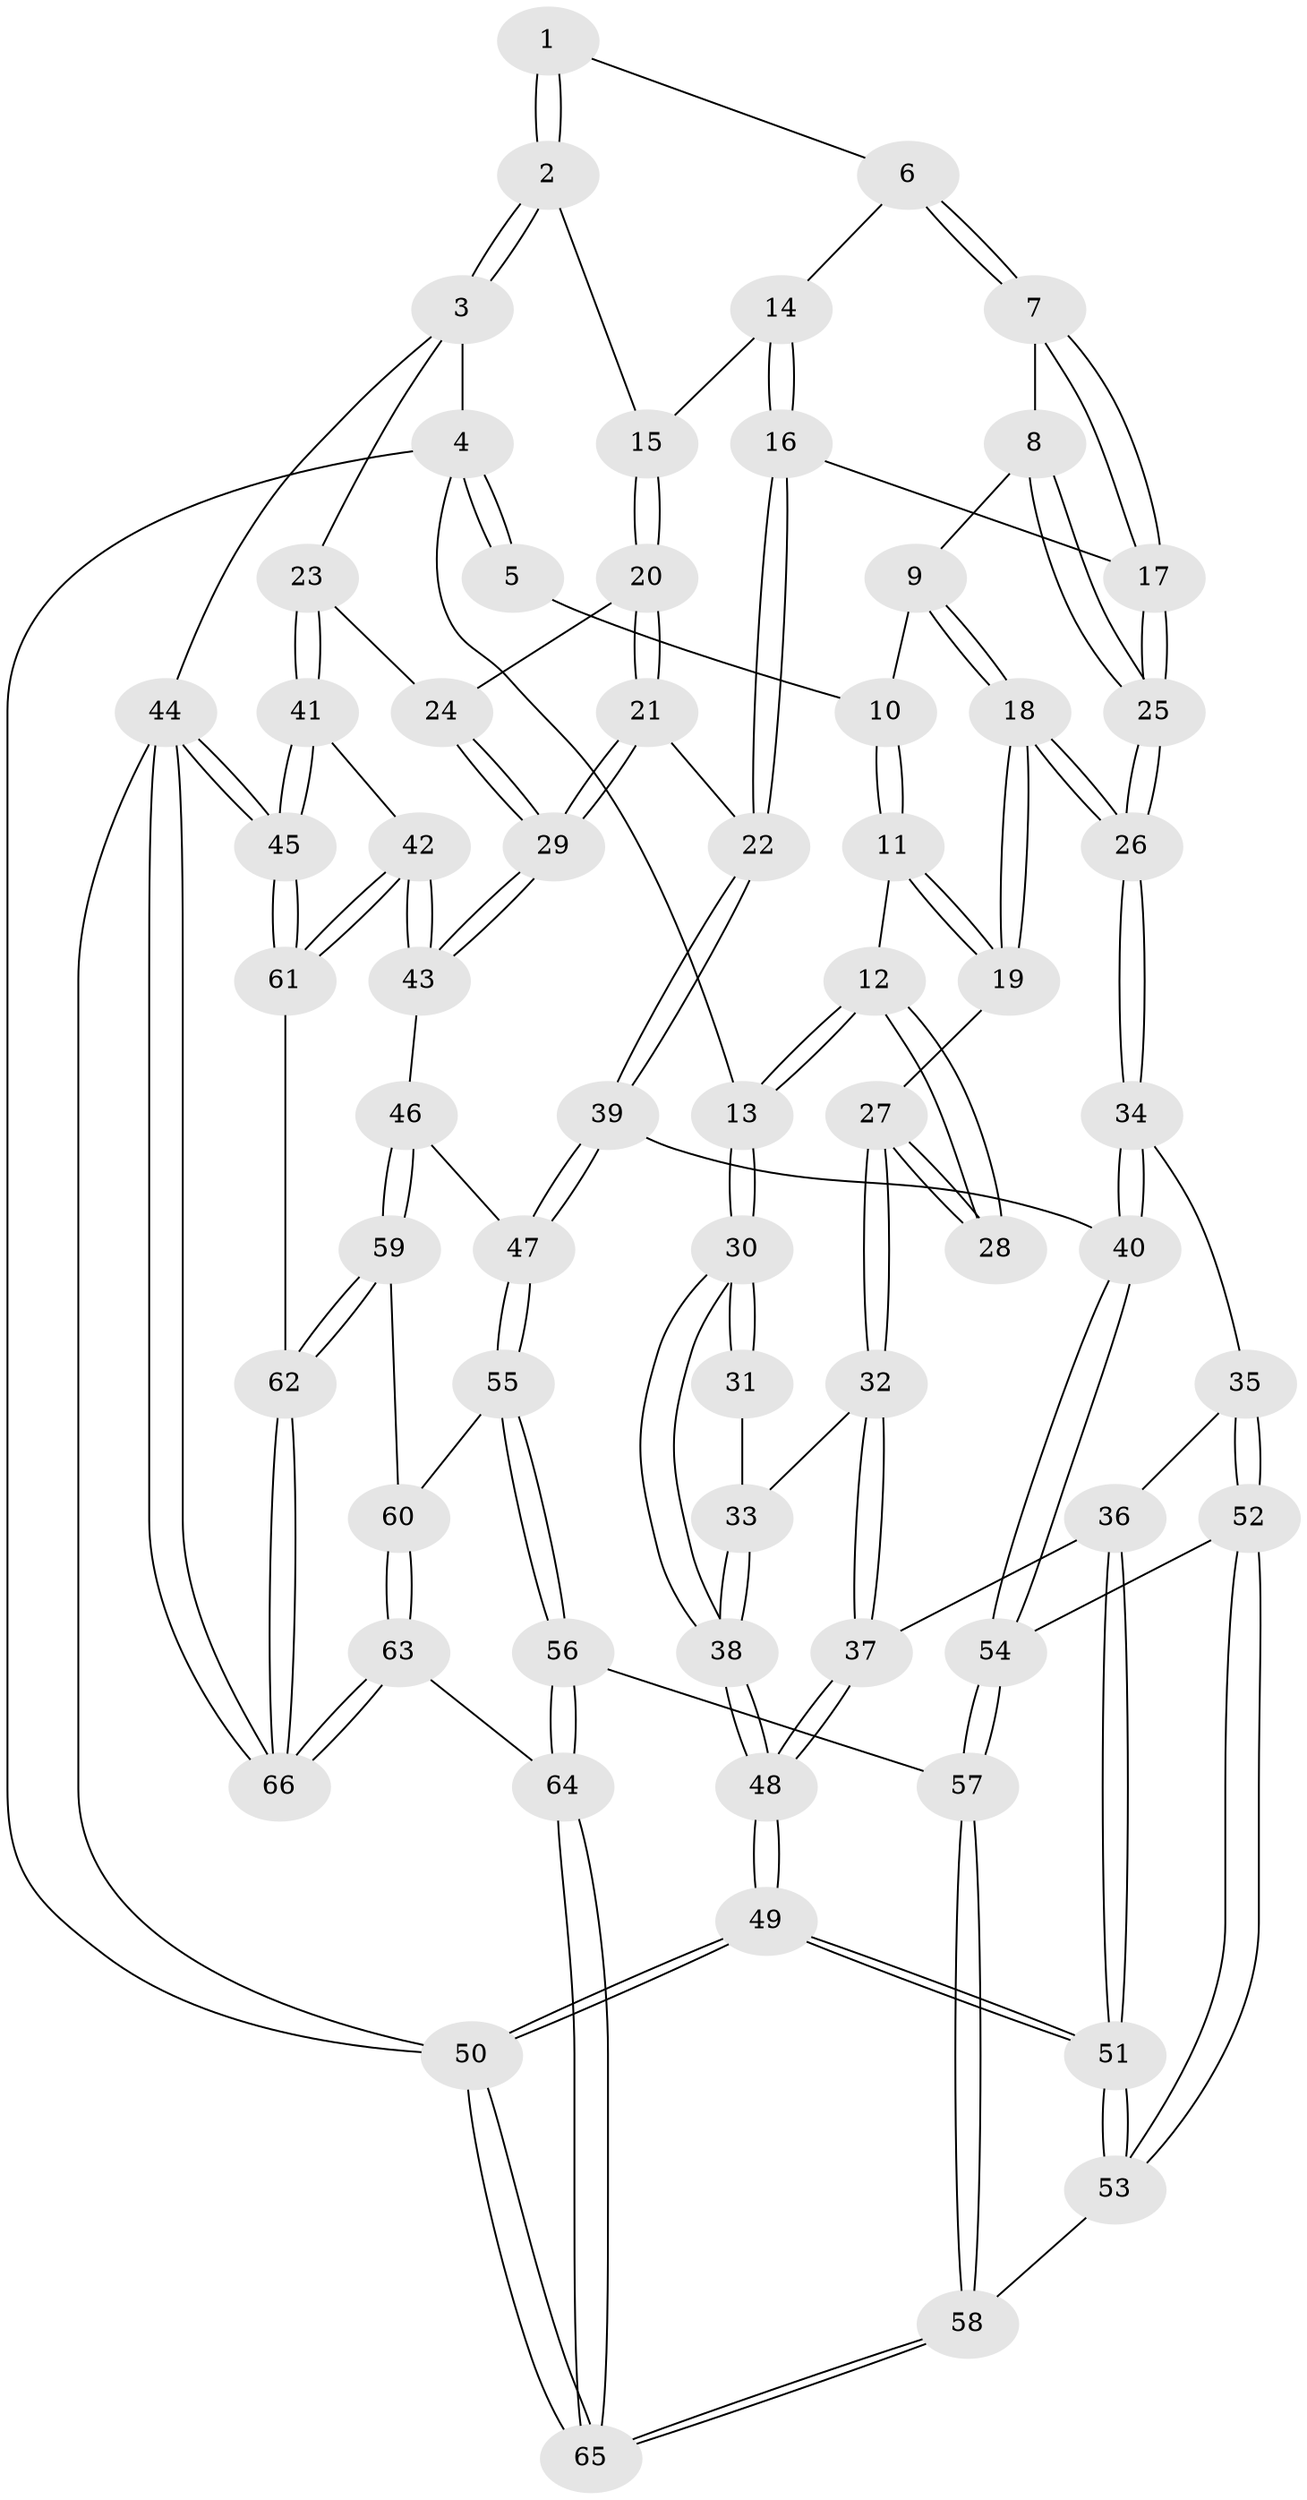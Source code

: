 // coarse degree distribution, {3: 0.15384615384615385, 6: 0.05128205128205128, 5: 0.358974358974359, 4: 0.41025641025641024, 2: 0.02564102564102564}
// Generated by graph-tools (version 1.1) at 2025/52/02/27/25 19:52:41]
// undirected, 66 vertices, 162 edges
graph export_dot {
graph [start="1"]
  node [color=gray90,style=filled];
  1 [pos="+0.2028239745182088+0"];
  2 [pos="+0.9983663259727479+0"];
  3 [pos="+1+0"];
  4 [pos="+0+0"];
  5 [pos="+0.14763410684344525+0"];
  6 [pos="+0.5636885153187189+0.13877315256718933"];
  7 [pos="+0.5144460152587164+0.2030809681021979"];
  8 [pos="+0.5023872693904886+0.20464923116336495"];
  9 [pos="+0.4397563920706952+0.1884242851100007"];
  10 [pos="+0.2024928398066785+0.020538324319382614"];
  11 [pos="+0.17847994699635694+0.18646478324809843"];
  12 [pos="+0+0.2667967560099939"];
  13 [pos="+0+0.2958396502562486"];
  14 [pos="+0.8493143400013435+0"];
  15 [pos="+0.9502391914772689+0"];
  16 [pos="+0.6573033544343185+0.4083340343826764"];
  17 [pos="+0.5790666184195438+0.31742727261914777"];
  18 [pos="+0.25215508506701745+0.34107248541942115"];
  19 [pos="+0.1996780247831627+0.301234871694171"];
  20 [pos="+0.8583344560401367+0.3227855128549427"];
  21 [pos="+0.7771072157167855+0.43718191436643533"];
  22 [pos="+0.6588143261723292+0.412381662831687"];
  23 [pos="+1+0.29813151251330827"];
  24 [pos="+0.9692909316161374+0.3698381820406558"];
  25 [pos="+0.3487793395873956+0.43897268169015147"];
  26 [pos="+0.33435173464723567+0.45541554791547734"];
  27 [pos="+0.17962130746380423+0.3142017257103474"];
  28 [pos="+0.1638307932728788+0.32019083757890815"];
  29 [pos="+0.8892107535790026+0.575901367071249"];
  30 [pos="+0+0.33819095890547846"];
  31 [pos="+0.09730736355140662+0.35887409228951783"];
  32 [pos="+0.10460169337011024+0.5201646435988737"];
  33 [pos="+0.06219566522717088+0.4363650771949921"];
  34 [pos="+0.33676800069080715+0.4687361275342984"];
  35 [pos="+0.22237354364866893+0.5648580419277888"];
  36 [pos="+0.12598968027238366+0.5518654458162552"];
  37 [pos="+0.10508809104806784+0.5232020142217738"];
  38 [pos="+0+0.39120408943410745"];
  39 [pos="+0.5122218547670587+0.5803972441745326"];
  40 [pos="+0.503752824961438+0.5757784553977363"];
  41 [pos="+1+0.6665758451305646"];
  42 [pos="+0.9990685660968964+0.6492035983135761"];
  43 [pos="+0.9099599553782989+0.6136561797839025"];
  44 [pos="+1+1"];
  45 [pos="+1+1"];
  46 [pos="+0.8718970751819072+0.6339419020565327"];
  47 [pos="+0.5153459707265137+0.5922312018885652"];
  48 [pos="+0+0.47049589134311454"];
  49 [pos="+0+0.9553934831015887"];
  50 [pos="+0+1"];
  51 [pos="+0+0.9180303732402062"];
  52 [pos="+0.23273165623973374+0.685752272191647"];
  53 [pos="+0+0.8538807300775864"];
  54 [pos="+0.24856659267655348+0.6983225683757238"];
  55 [pos="+0.5223569230189957+0.7698308962243371"];
  56 [pos="+0.4684605660235966+0.8015552395300765"];
  57 [pos="+0.36925675144645465+0.825575061902126"];
  58 [pos="+0.34521824811492025+0.8506932756199345"];
  59 [pos="+0.6621428003197058+0.8210150502149373"];
  60 [pos="+0.5665058828895999+0.7938326632072387"];
  61 [pos="+0.8455560920647456+0.8958523545712022"];
  62 [pos="+0.7218287730803742+0.898238166251144"];
  63 [pos="+0.5577571045711169+1"];
  64 [pos="+0.46649527464835794+1"];
  65 [pos="+0.2226683933466901+1"];
  66 [pos="+0.7102688031152666+1"];
  1 -- 2;
  1 -- 2;
  1 -- 6;
  2 -- 3;
  2 -- 3;
  2 -- 15;
  3 -- 4;
  3 -- 23;
  3 -- 44;
  4 -- 5;
  4 -- 5;
  4 -- 13;
  4 -- 50;
  5 -- 10;
  6 -- 7;
  6 -- 7;
  6 -- 14;
  7 -- 8;
  7 -- 17;
  7 -- 17;
  8 -- 9;
  8 -- 25;
  8 -- 25;
  9 -- 10;
  9 -- 18;
  9 -- 18;
  10 -- 11;
  10 -- 11;
  11 -- 12;
  11 -- 19;
  11 -- 19;
  12 -- 13;
  12 -- 13;
  12 -- 28;
  12 -- 28;
  13 -- 30;
  13 -- 30;
  14 -- 15;
  14 -- 16;
  14 -- 16;
  15 -- 20;
  15 -- 20;
  16 -- 17;
  16 -- 22;
  16 -- 22;
  17 -- 25;
  17 -- 25;
  18 -- 19;
  18 -- 19;
  18 -- 26;
  18 -- 26;
  19 -- 27;
  20 -- 21;
  20 -- 21;
  20 -- 24;
  21 -- 22;
  21 -- 29;
  21 -- 29;
  22 -- 39;
  22 -- 39;
  23 -- 24;
  23 -- 41;
  23 -- 41;
  24 -- 29;
  24 -- 29;
  25 -- 26;
  25 -- 26;
  26 -- 34;
  26 -- 34;
  27 -- 28;
  27 -- 28;
  27 -- 32;
  27 -- 32;
  29 -- 43;
  29 -- 43;
  30 -- 31;
  30 -- 31;
  30 -- 38;
  30 -- 38;
  31 -- 33;
  32 -- 33;
  32 -- 37;
  32 -- 37;
  33 -- 38;
  33 -- 38;
  34 -- 35;
  34 -- 40;
  34 -- 40;
  35 -- 36;
  35 -- 52;
  35 -- 52;
  36 -- 37;
  36 -- 51;
  36 -- 51;
  37 -- 48;
  37 -- 48;
  38 -- 48;
  38 -- 48;
  39 -- 40;
  39 -- 47;
  39 -- 47;
  40 -- 54;
  40 -- 54;
  41 -- 42;
  41 -- 45;
  41 -- 45;
  42 -- 43;
  42 -- 43;
  42 -- 61;
  42 -- 61;
  43 -- 46;
  44 -- 45;
  44 -- 45;
  44 -- 66;
  44 -- 66;
  44 -- 50;
  45 -- 61;
  45 -- 61;
  46 -- 47;
  46 -- 59;
  46 -- 59;
  47 -- 55;
  47 -- 55;
  48 -- 49;
  48 -- 49;
  49 -- 50;
  49 -- 50;
  49 -- 51;
  49 -- 51;
  50 -- 65;
  50 -- 65;
  51 -- 53;
  51 -- 53;
  52 -- 53;
  52 -- 53;
  52 -- 54;
  53 -- 58;
  54 -- 57;
  54 -- 57;
  55 -- 56;
  55 -- 56;
  55 -- 60;
  56 -- 57;
  56 -- 64;
  56 -- 64;
  57 -- 58;
  57 -- 58;
  58 -- 65;
  58 -- 65;
  59 -- 60;
  59 -- 62;
  59 -- 62;
  60 -- 63;
  60 -- 63;
  61 -- 62;
  62 -- 66;
  62 -- 66;
  63 -- 64;
  63 -- 66;
  63 -- 66;
  64 -- 65;
  64 -- 65;
}
